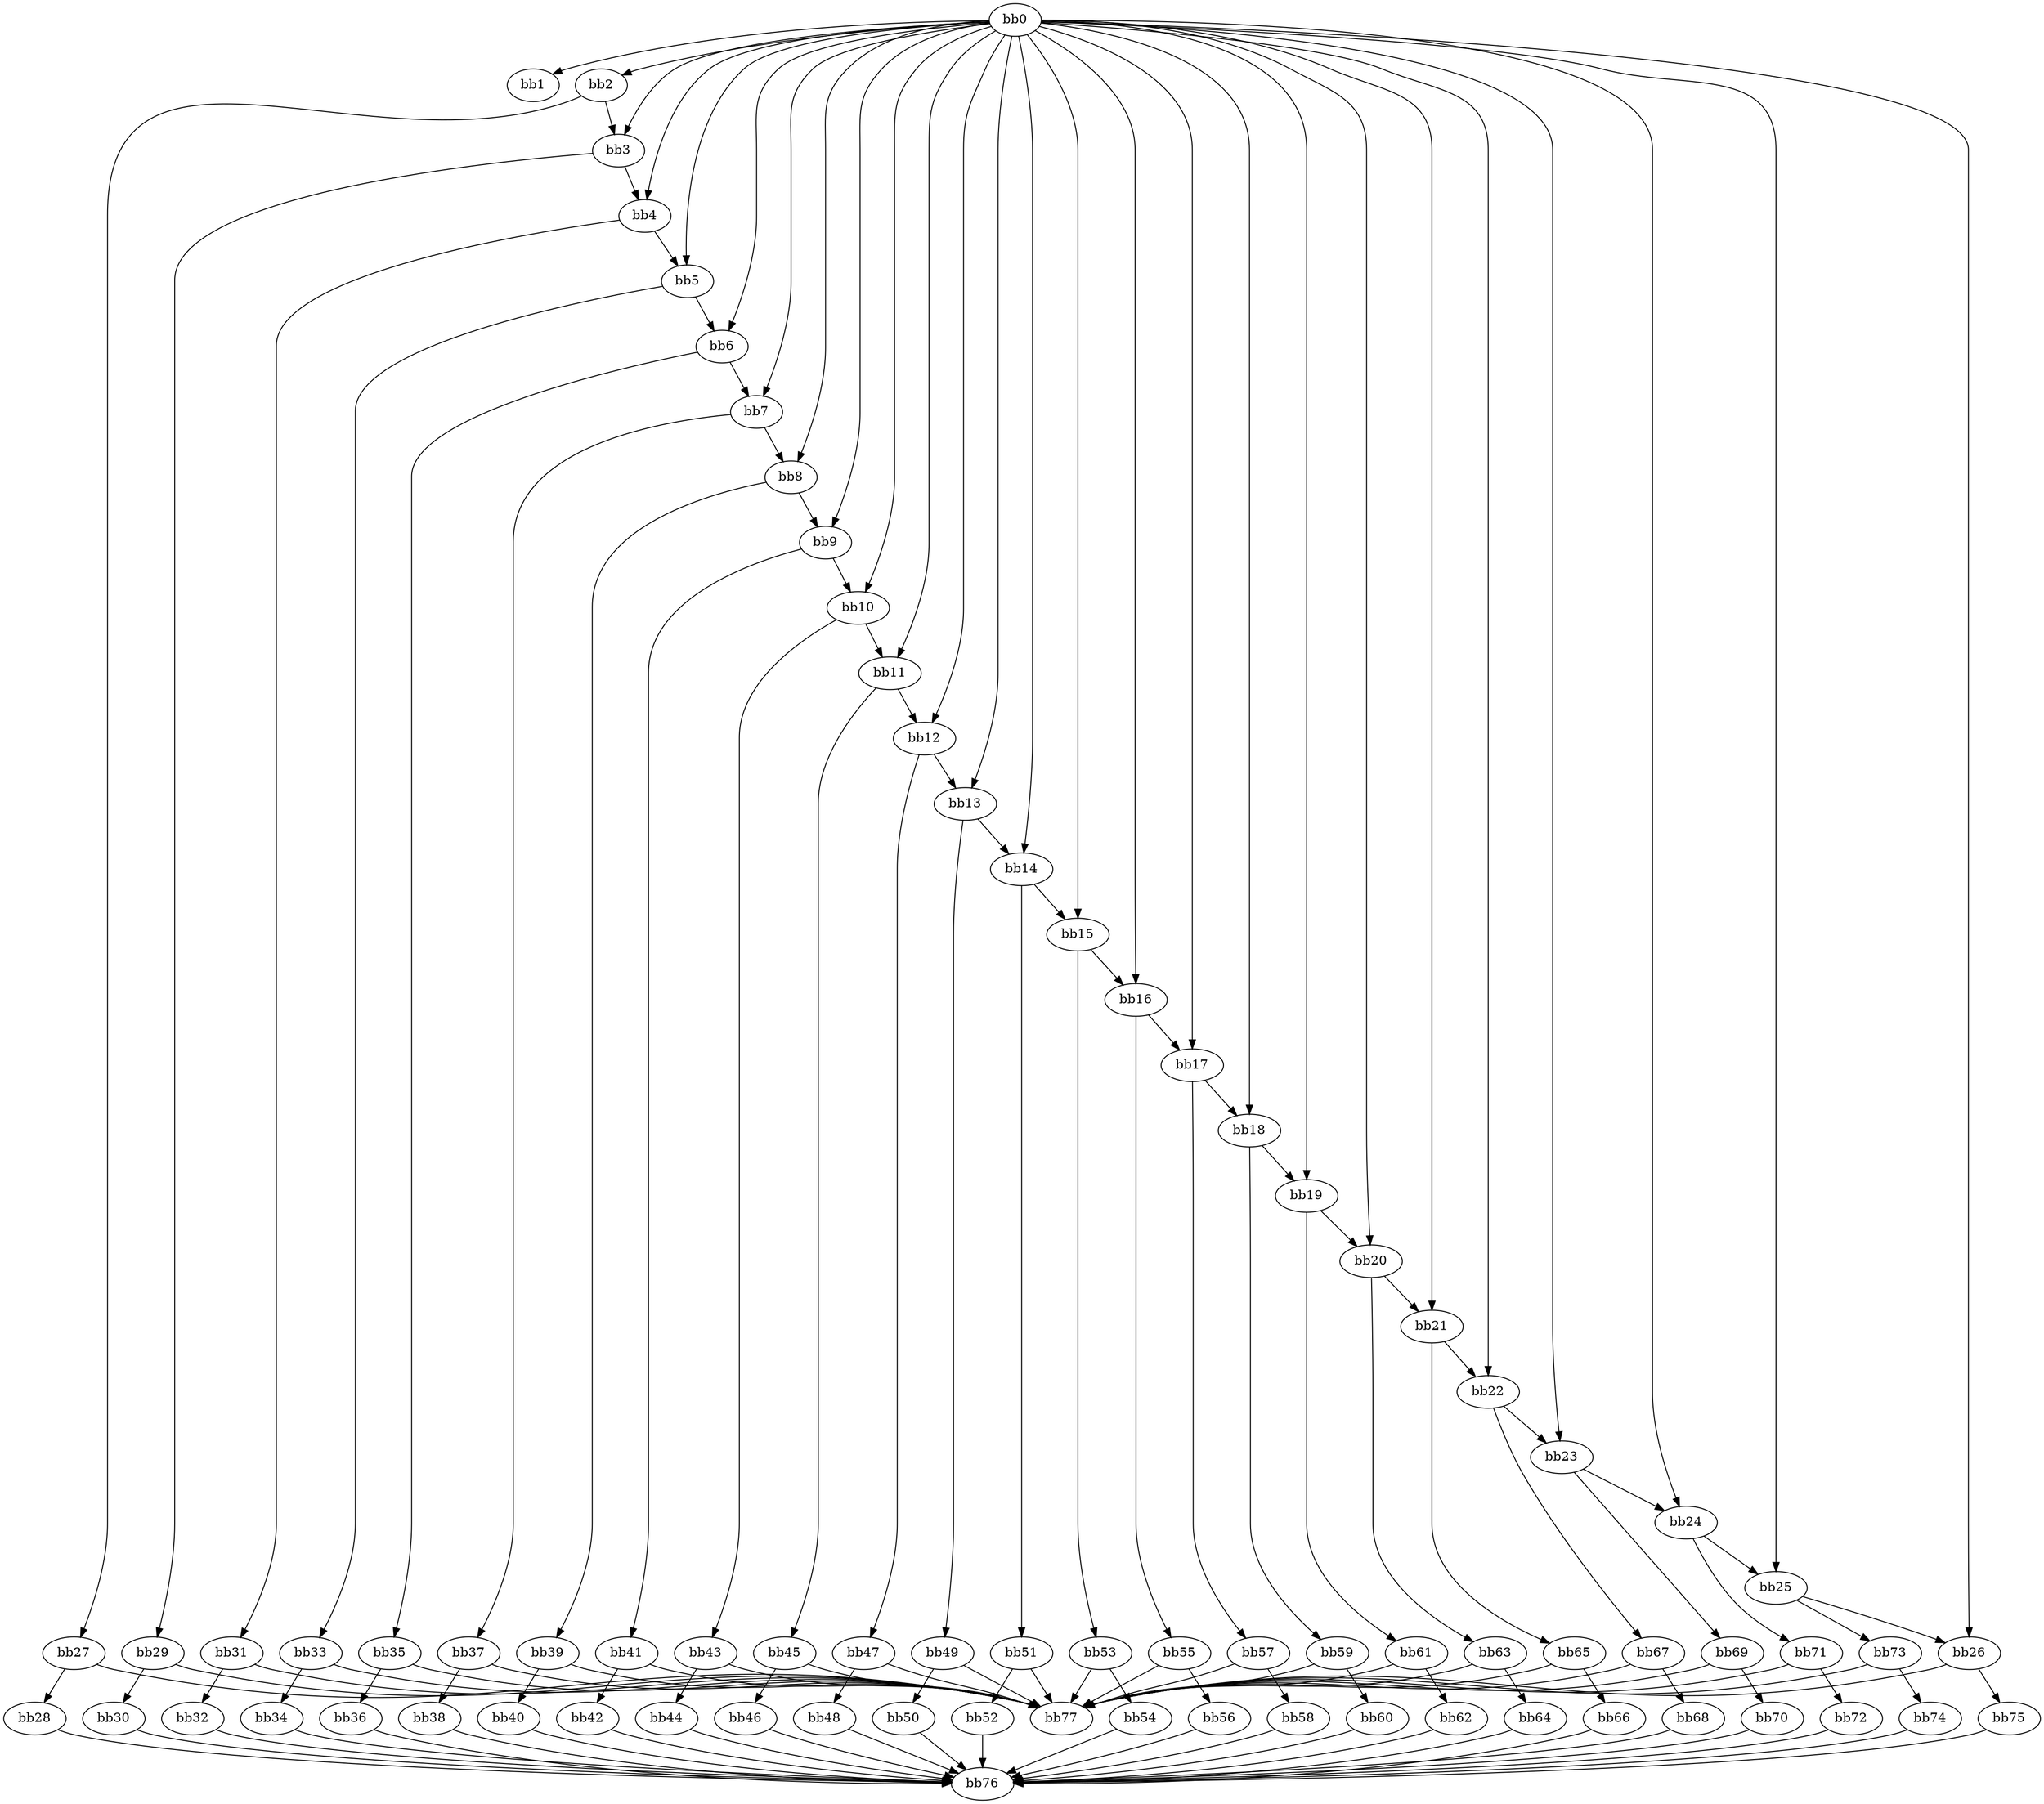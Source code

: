 digraph {
    0 [ label = "bb0\l" ]
    1 [ label = "bb1\l" ]
    2 [ label = "bb2\l" ]
    3 [ label = "bb3\l" ]
    4 [ label = "bb4\l" ]
    5 [ label = "bb5\l" ]
    6 [ label = "bb6\l" ]
    7 [ label = "bb7\l" ]
    8 [ label = "bb8\l" ]
    9 [ label = "bb9\l" ]
    10 [ label = "bb10\l" ]
    11 [ label = "bb11\l" ]
    12 [ label = "bb12\l" ]
    13 [ label = "bb13\l" ]
    14 [ label = "bb14\l" ]
    15 [ label = "bb15\l" ]
    16 [ label = "bb16\l" ]
    17 [ label = "bb17\l" ]
    18 [ label = "bb18\l" ]
    19 [ label = "bb19\l" ]
    20 [ label = "bb20\l" ]
    21 [ label = "bb21\l" ]
    22 [ label = "bb22\l" ]
    23 [ label = "bb23\l" ]
    24 [ label = "bb24\l" ]
    25 [ label = "bb25\l" ]
    26 [ label = "bb26\l" ]
    27 [ label = "bb27\l" ]
    28 [ label = "bb28\l" ]
    29 [ label = "bb29\l" ]
    30 [ label = "bb30\l" ]
    31 [ label = "bb31\l" ]
    32 [ label = "bb32\l" ]
    33 [ label = "bb33\l" ]
    34 [ label = "bb34\l" ]
    35 [ label = "bb35\l" ]
    36 [ label = "bb36\l" ]
    37 [ label = "bb37\l" ]
    38 [ label = "bb38\l" ]
    39 [ label = "bb39\l" ]
    40 [ label = "bb40\l" ]
    41 [ label = "bb41\l" ]
    42 [ label = "bb42\l" ]
    43 [ label = "bb43\l" ]
    44 [ label = "bb44\l" ]
    45 [ label = "bb45\l" ]
    46 [ label = "bb46\l" ]
    47 [ label = "bb47\l" ]
    48 [ label = "bb48\l" ]
    49 [ label = "bb49\l" ]
    50 [ label = "bb50\l" ]
    51 [ label = "bb51\l" ]
    52 [ label = "bb52\l" ]
    53 [ label = "bb53\l" ]
    54 [ label = "bb54\l" ]
    55 [ label = "bb55\l" ]
    56 [ label = "bb56\l" ]
    57 [ label = "bb57\l" ]
    58 [ label = "bb58\l" ]
    59 [ label = "bb59\l" ]
    60 [ label = "bb60\l" ]
    61 [ label = "bb61\l" ]
    62 [ label = "bb62\l" ]
    63 [ label = "bb63\l" ]
    64 [ label = "bb64\l" ]
    65 [ label = "bb65\l" ]
    66 [ label = "bb66\l" ]
    67 [ label = "bb67\l" ]
    68 [ label = "bb68\l" ]
    69 [ label = "bb69\l" ]
    70 [ label = "bb70\l" ]
    71 [ label = "bb71\l" ]
    72 [ label = "bb72\l" ]
    73 [ label = "bb73\l" ]
    74 [ label = "bb74\l" ]
    75 [ label = "bb75\l" ]
    76 [ label = "bb76\l" ]
    77 [ label = "bb77\l" ]
    0 -> 1 [ ]
    0 -> 2 [ ]
    0 -> 3 [ ]
    0 -> 4 [ ]
    0 -> 5 [ ]
    0 -> 6 [ ]
    0 -> 7 [ ]
    0 -> 8 [ ]
    0 -> 9 [ ]
    0 -> 10 [ ]
    0 -> 11 [ ]
    0 -> 12 [ ]
    0 -> 13 [ ]
    0 -> 14 [ ]
    0 -> 15 [ ]
    0 -> 16 [ ]
    0 -> 17 [ ]
    0 -> 18 [ ]
    0 -> 19 [ ]
    0 -> 20 [ ]
    0 -> 21 [ ]
    0 -> 22 [ ]
    0 -> 23 [ ]
    0 -> 24 [ ]
    0 -> 25 [ ]
    0 -> 26 [ ]
    2 -> 3 [ ]
    2 -> 27 [ ]
    3 -> 4 [ ]
    3 -> 29 [ ]
    4 -> 5 [ ]
    4 -> 31 [ ]
    5 -> 6 [ ]
    5 -> 33 [ ]
    6 -> 7 [ ]
    6 -> 35 [ ]
    7 -> 8 [ ]
    7 -> 37 [ ]
    8 -> 9 [ ]
    8 -> 39 [ ]
    9 -> 10 [ ]
    9 -> 41 [ ]
    10 -> 11 [ ]
    10 -> 43 [ ]
    11 -> 12 [ ]
    11 -> 45 [ ]
    12 -> 13 [ ]
    12 -> 47 [ ]
    13 -> 14 [ ]
    13 -> 49 [ ]
    14 -> 15 [ ]
    14 -> 51 [ ]
    15 -> 16 [ ]
    15 -> 53 [ ]
    16 -> 17 [ ]
    16 -> 55 [ ]
    17 -> 18 [ ]
    17 -> 57 [ ]
    18 -> 19 [ ]
    18 -> 59 [ ]
    19 -> 20 [ ]
    19 -> 61 [ ]
    20 -> 21 [ ]
    20 -> 63 [ ]
    21 -> 22 [ ]
    21 -> 65 [ ]
    22 -> 23 [ ]
    22 -> 67 [ ]
    23 -> 24 [ ]
    23 -> 69 [ ]
    24 -> 25 [ ]
    24 -> 71 [ ]
    25 -> 26 [ ]
    25 -> 73 [ ]
    26 -> 75 [ ]
    26 -> 77 [ ]
    27 -> 28 [ ]
    27 -> 77 [ ]
    28 -> 76 [ ]
    29 -> 30 [ ]
    29 -> 77 [ ]
    30 -> 76 [ ]
    31 -> 32 [ ]
    31 -> 77 [ ]
    32 -> 76 [ ]
    33 -> 34 [ ]
    33 -> 77 [ ]
    34 -> 76 [ ]
    35 -> 36 [ ]
    35 -> 77 [ ]
    36 -> 76 [ ]
    37 -> 38 [ ]
    37 -> 77 [ ]
    38 -> 76 [ ]
    39 -> 40 [ ]
    39 -> 77 [ ]
    40 -> 76 [ ]
    41 -> 42 [ ]
    41 -> 77 [ ]
    42 -> 76 [ ]
    43 -> 44 [ ]
    43 -> 77 [ ]
    44 -> 76 [ ]
    45 -> 46 [ ]
    45 -> 77 [ ]
    46 -> 76 [ ]
    47 -> 48 [ ]
    47 -> 77 [ ]
    48 -> 76 [ ]
    49 -> 50 [ ]
    49 -> 77 [ ]
    50 -> 76 [ ]
    51 -> 52 [ ]
    51 -> 77 [ ]
    52 -> 76 [ ]
    53 -> 54 [ ]
    53 -> 77 [ ]
    54 -> 76 [ ]
    55 -> 56 [ ]
    55 -> 77 [ ]
    56 -> 76 [ ]
    57 -> 58 [ ]
    57 -> 77 [ ]
    58 -> 76 [ ]
    59 -> 60 [ ]
    59 -> 77 [ ]
    60 -> 76 [ ]
    61 -> 62 [ ]
    61 -> 77 [ ]
    62 -> 76 [ ]
    63 -> 64 [ ]
    63 -> 77 [ ]
    64 -> 76 [ ]
    65 -> 66 [ ]
    65 -> 77 [ ]
    66 -> 76 [ ]
    67 -> 68 [ ]
    67 -> 77 [ ]
    68 -> 76 [ ]
    69 -> 70 [ ]
    69 -> 77 [ ]
    70 -> 76 [ ]
    71 -> 72 [ ]
    71 -> 77 [ ]
    72 -> 76 [ ]
    73 -> 74 [ ]
    73 -> 77 [ ]
    74 -> 76 [ ]
    75 -> 76 [ ]
}

